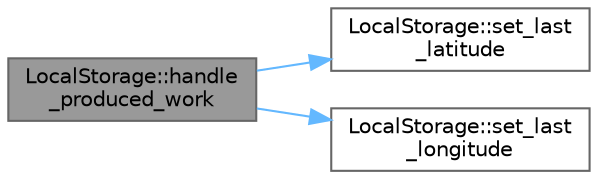digraph "LocalStorage::handle_produced_work"
{
 // LATEX_PDF_SIZE
  bgcolor="transparent";
  edge [fontname=Helvetica,fontsize=10,labelfontname=Helvetica,labelfontsize=10];
  node [fontname=Helvetica,fontsize=10,shape=box,height=0.2,width=0.4];
  rankdir="LR";
  Node1 [id="Node000001",label="LocalStorage::handle\l_produced_work",height=0.2,width=0.4,color="gray40", fillcolor="grey60", style="filled", fontcolor="black",tooltip=" "];
  Node1 -> Node2 [id="edge3_Node000001_Node000002",color="steelblue1",style="solid",tooltip=" "];
  Node2 [id="Node000002",label="LocalStorage::set_last\l_latitude",height=0.2,width=0.4,color="grey40", fillcolor="white", style="filled",URL="$class_local_storage.html#a61222cf72160eb65fe14a84ee43052bb",tooltip=" "];
  Node1 -> Node3 [id="edge4_Node000001_Node000003",color="steelblue1",style="solid",tooltip=" "];
  Node3 [id="Node000003",label="LocalStorage::set_last\l_longitude",height=0.2,width=0.4,color="grey40", fillcolor="white", style="filled",URL="$class_local_storage.html#a30925c71296c99004645906c9dabfc9d",tooltip=" "];
}

